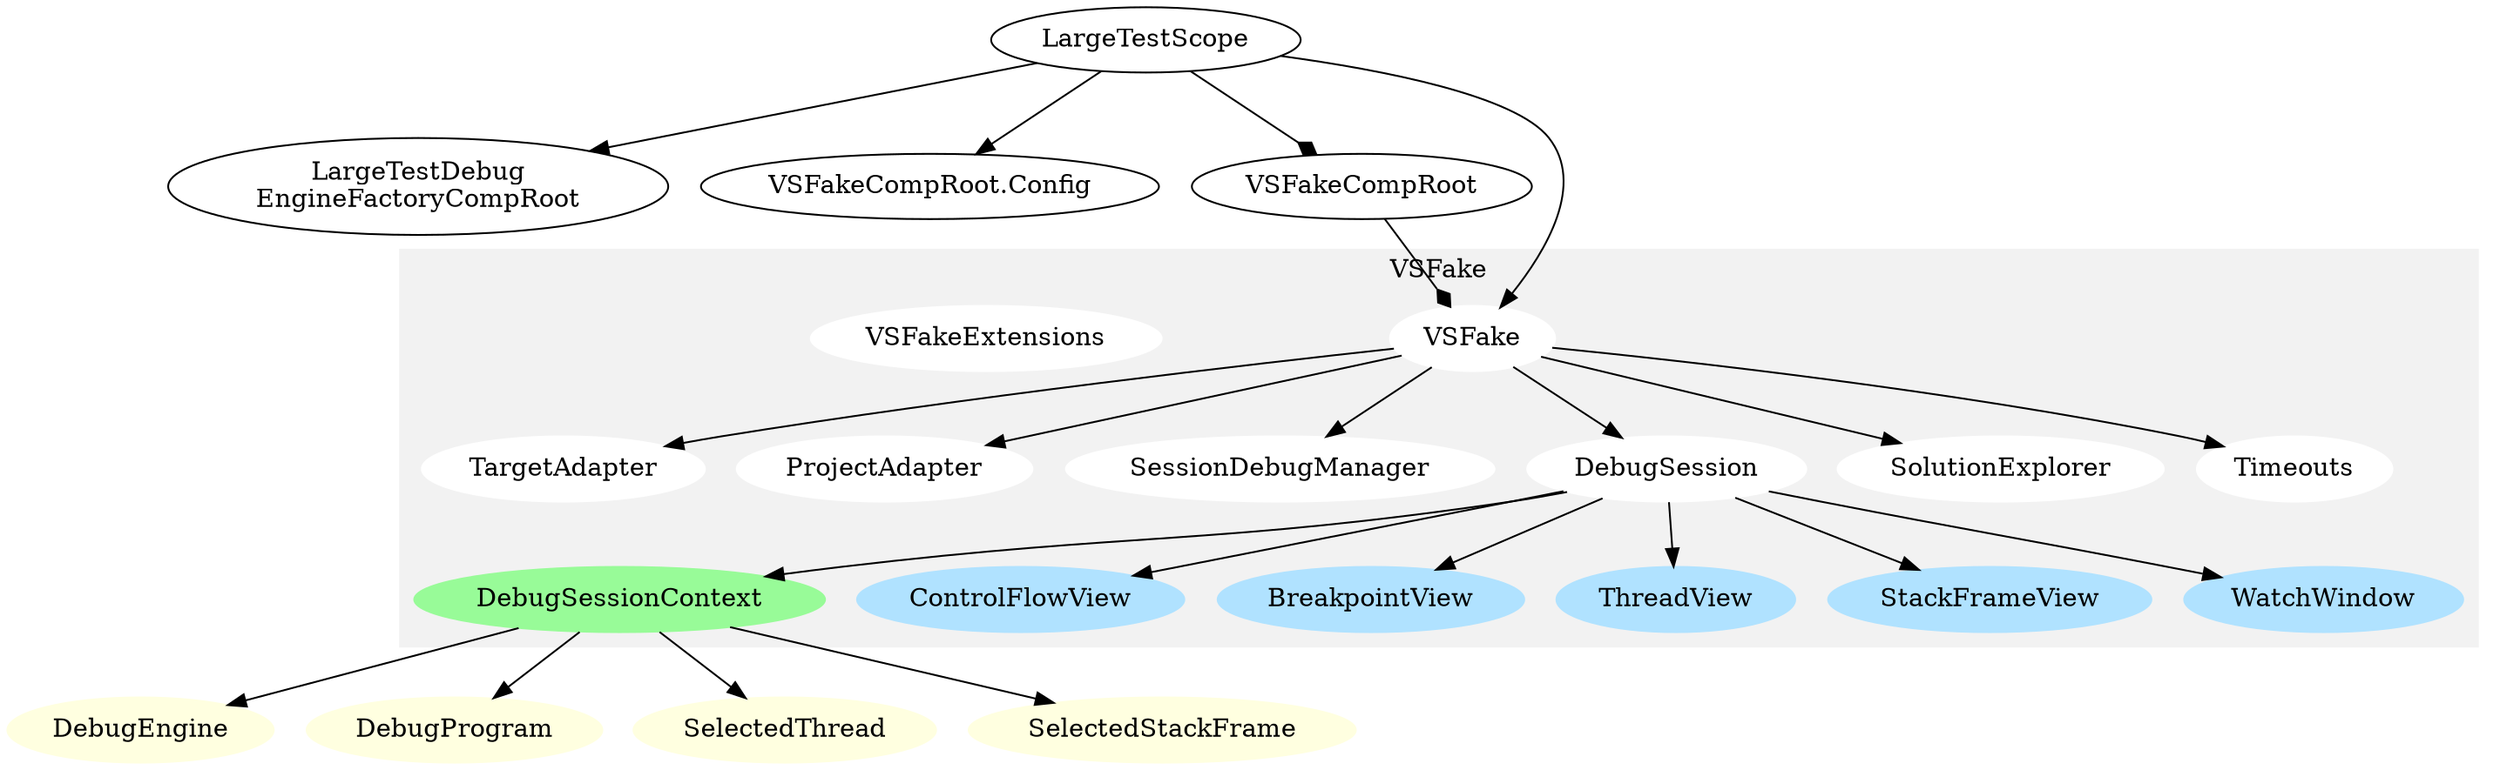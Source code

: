 ﻿/* LargeTestScope + VSFake component diagram for VSFake users */
digraph {

  LargeTestScope -> "LargeTestDebug\nEngineFactoryCompRoot"
  LargeTestScope -> "VSFakeCompRoot.Config"
  LargeTestScope -> VSFakeCompRoot [arrowhead=diamond]
  LargeTestScope -> VSFake

  VSFakeCompRoot -> VSFake [arrowhead=diamond]

  subgraph cluster_vsfake {
    style=filled;
    color=grey95;
    label="VSFake";
    node [style=filled color=white];

    VSFake [style=filled color=white];

    VSFakeExtensions;

    VSFake -> TargetAdapter;
    VSFake -> ProjectAdapter;
    VSFake -> SessionDebugManager;
    VSFake -> DebugSession;
    VSFake -> SolutionExplorer;
    VSFake -> Timeouts

    DebugSession -> DebugSessionContext;
    DebugSession -> ControlFlowView;
    DebugSession -> BreakpointView;
    DebugSession -> ThreadView;
    DebugSession -> StackFrameView;
    DebugSession -> WatchWindow;

    DebugSessionContext [style=filled color=palegreen];

    ControlFlowView [style=filled color=lightskyblue1];
    BreakpointView [style=filled color=lightskyblue1];
    ThreadView [style=filled color=lightskyblue1];
    StackFrameView [style=filled color=lightskyblue1];
    WatchWindow [style=filled color=lightskyblue1];
  }
  DebugSessionContext -> DebugEngine;
  DebugSessionContext -> DebugProgram;
  DebugSessionContext -> SelectedThread;
  DebugSessionContext -> SelectedStackFrame;

  DebugEngine [style=filled color=lightyellow];
  DebugProgram [style=filled color=lightyellow];
  SelectedThread [style=filled color=lightyellow];
  SelectedStackFrame [style=filled color=lightyellow];
}
